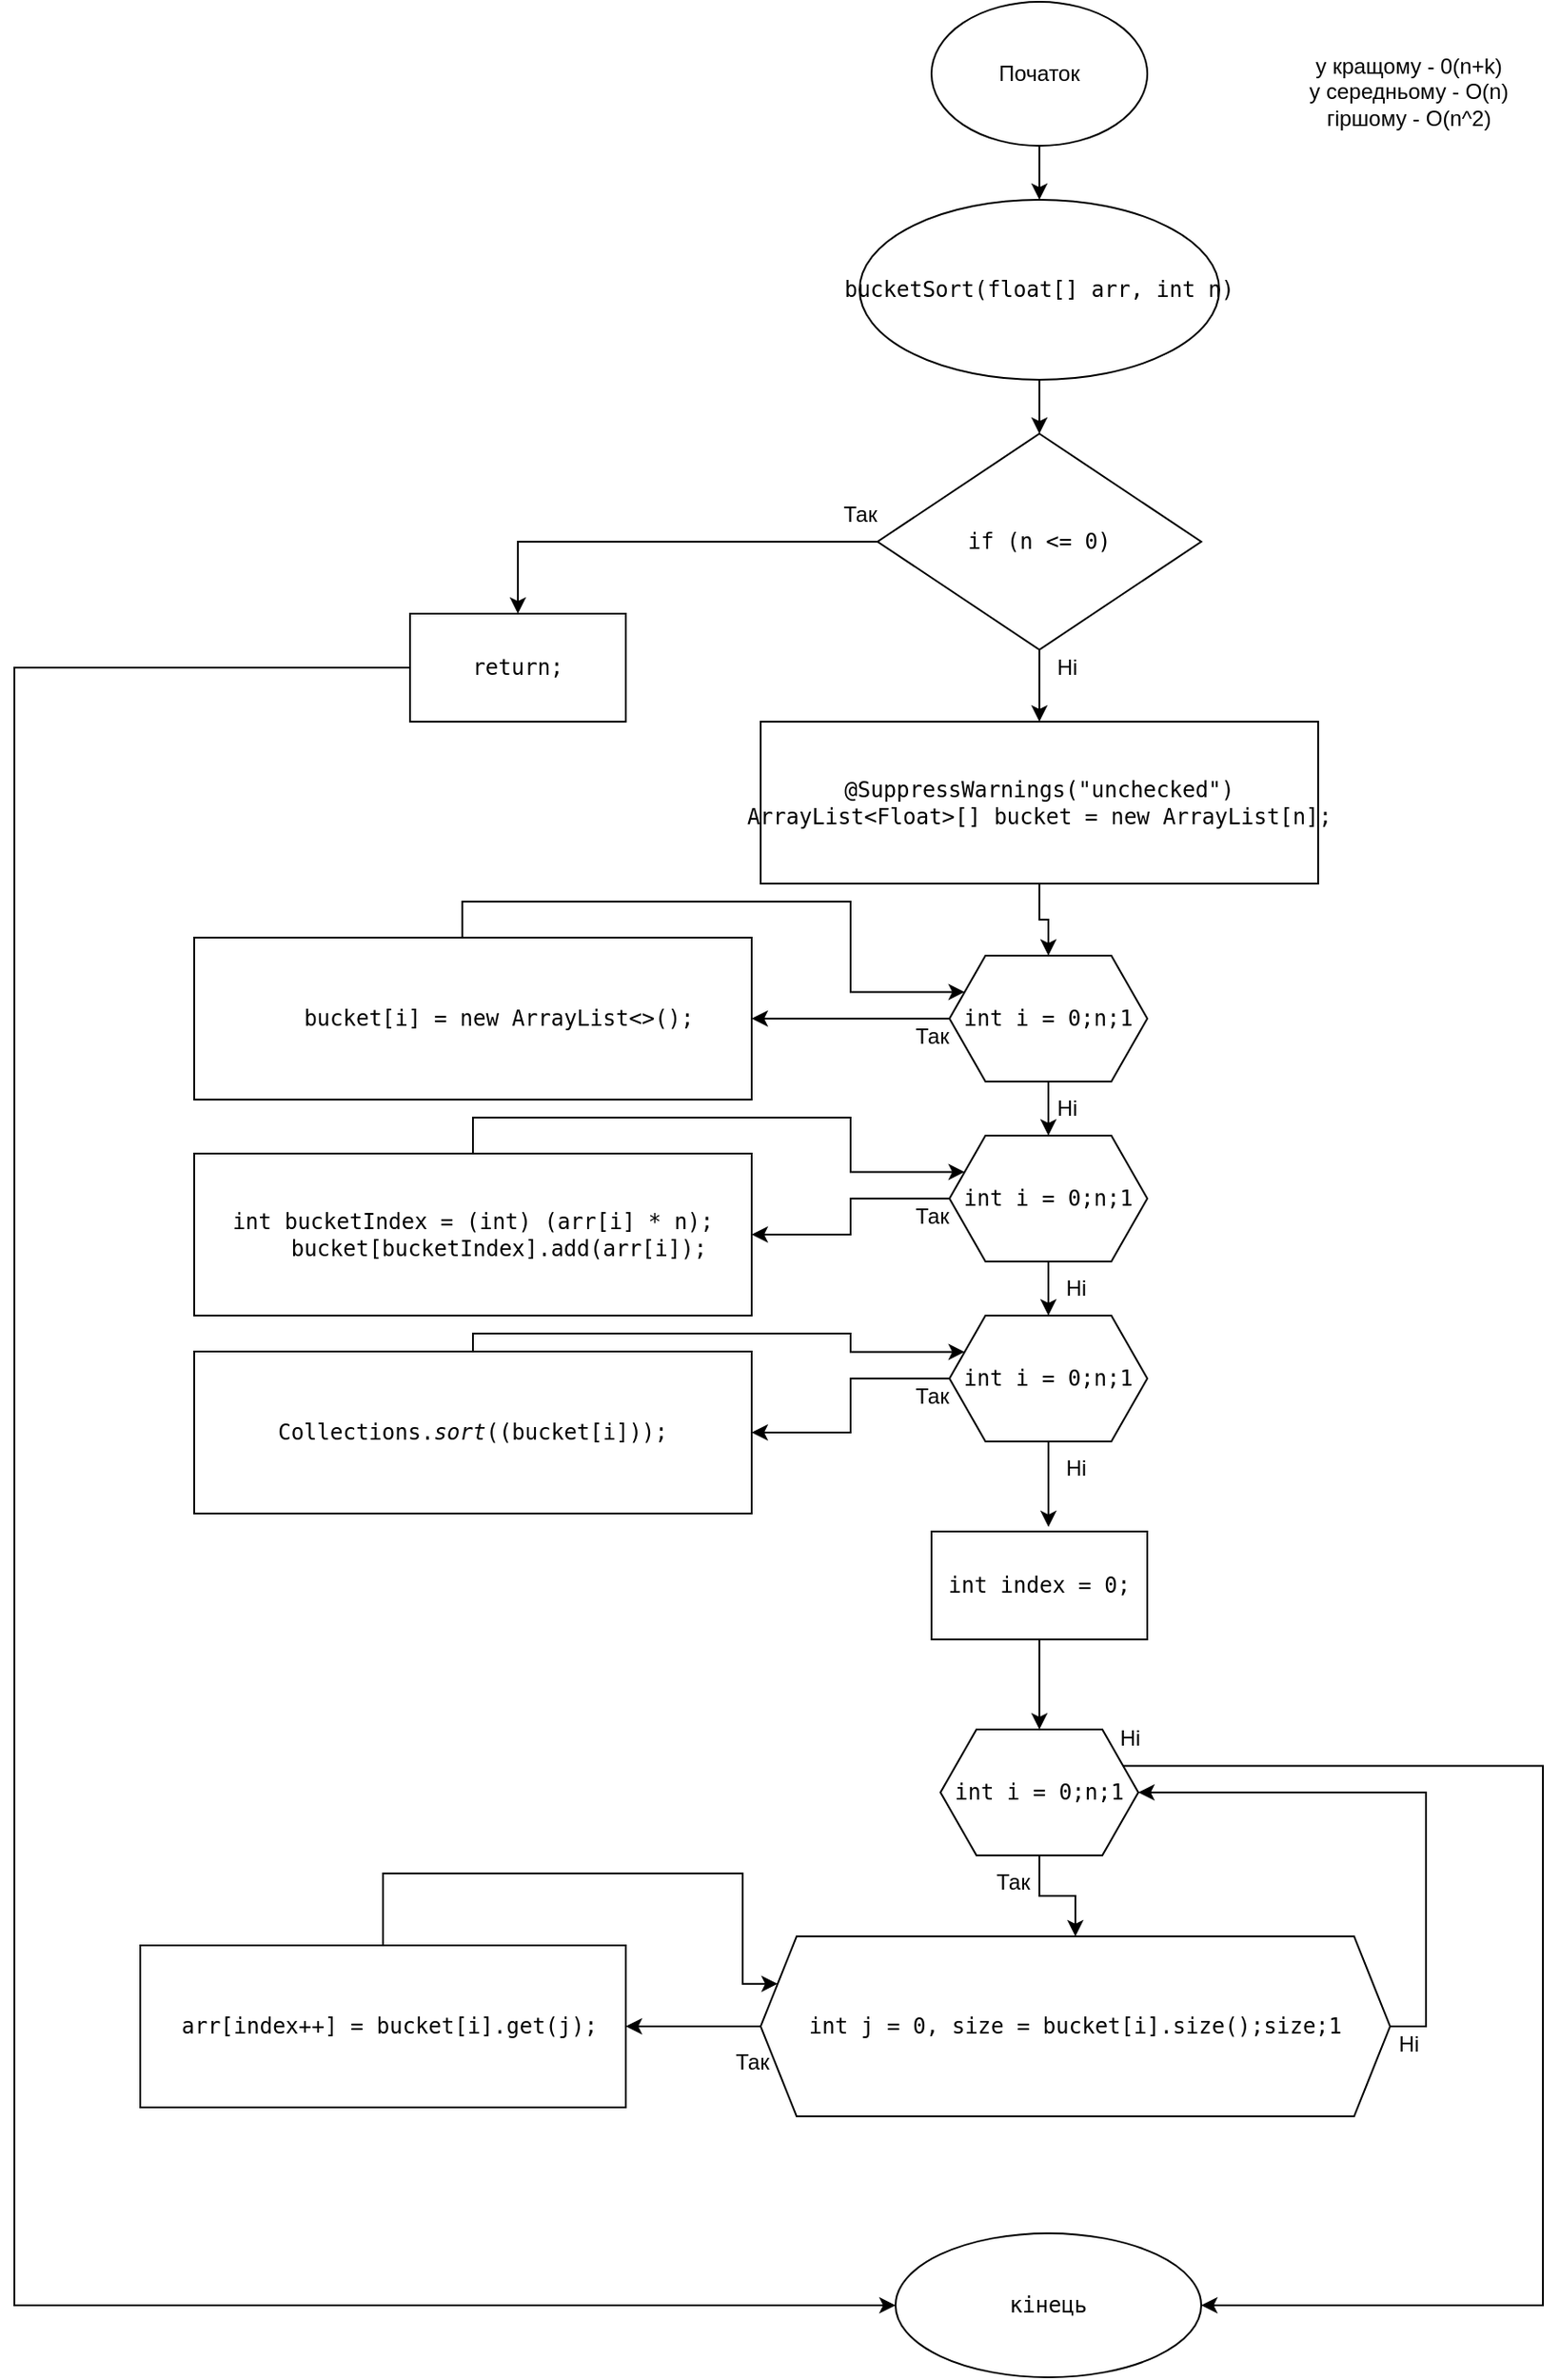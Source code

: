 <mxfile version="20.5.3" type="embed"><diagram id="23iRSUPoRavnBvh4doch" name="Page-1"><mxGraphModel dx="2114" dy="878" grid="1" gridSize="10" guides="1" tooltips="1" connect="1" arrows="1" fold="1" page="1" pageScale="1" pageWidth="827" pageHeight="1169" math="0" shadow="0"><root><mxCell id="0"/><mxCell id="1" parent="0"/><mxCell id="3" style="edgeStyle=orthogonalEdgeStyle;rounded=0;orthogonalLoop=1;jettySize=auto;html=1;entryX=0.5;entryY=0;entryDx=0;entryDy=0;fontColor=default;labelBackgroundColor=none;" edge="1" parent="1" source="4"><mxGeometry relative="1" as="geometry"><mxPoint x="120" y="220" as="targetPoint"/></mxGeometry></mxCell><mxCell id="4" value="Початок" style="ellipse;whiteSpace=wrap;html=1;fontColor=default;labelBackgroundColor=none;" vertex="1" parent="1"><mxGeometry x="60" y="110" width="120" height="80" as="geometry"/></mxCell><mxCell id="5" value="у кращому - 0(n+k)&lt;br&gt;у середньому - O(n)&lt;br&gt;гіршому - O(n^2)" style="text;html=1;align=center;verticalAlign=middle;resizable=0;points=[];autosize=1;strokeColor=none;fillColor=none;fontColor=default;labelBackgroundColor=none;" vertex="1" parent="1"><mxGeometry x="260" y="130" width="130" height="60" as="geometry"/></mxCell><mxCell id="6" value="&lt;div style=&quot;font-family: &amp;quot;JetBrains Mono&amp;quot;, monospace;&quot;&gt;&lt;pre&gt;кінець&lt;/pre&gt;&lt;/div&gt;" style="ellipse;whiteSpace=wrap;html=1;fontColor=default;labelBackgroundColor=none;" vertex="1" parent="1"><mxGeometry x="40" y="1350" width="170" height="80" as="geometry"/></mxCell><mxCell id="7" style="edgeStyle=orthogonalEdgeStyle;rounded=0;orthogonalLoop=1;jettySize=auto;html=1;entryX=0.5;entryY=0;entryDx=0;entryDy=0;fontColor=default;labelBackgroundColor=none;" edge="1" parent="1" source="8" target="11"><mxGeometry relative="1" as="geometry"/></mxCell><mxCell id="8" value="&lt;div style=&quot;font-family: &amp;quot;JetBrains Mono&amp;quot;, monospace;&quot;&gt;&lt;pre&gt;bucketSort(float[] arr&lt;span style=&quot;font-family: &amp;quot;JetBrains Mono&amp;quot;, monospace;&quot;&gt;, int &lt;/span&gt;&lt;span style=&quot;font-family: &amp;quot;JetBrains Mono&amp;quot;, monospace;&quot;&gt;n&lt;/span&gt;)&lt;/pre&gt;&lt;/div&gt;" style="ellipse;whiteSpace=wrap;html=1;fontColor=default;labelBackgroundColor=none;" vertex="1" parent="1"><mxGeometry x="20" y="220" width="200" height="100" as="geometry"/></mxCell><mxCell id="9" style="edgeStyle=orthogonalEdgeStyle;rounded=0;orthogonalLoop=1;jettySize=auto;html=1;entryX=0.5;entryY=0;entryDx=0;entryDy=0;fontColor=default;labelBackgroundColor=none;" edge="1" parent="1" source="11" target="13"><mxGeometry relative="1" as="geometry"/></mxCell><mxCell id="10" style="edgeStyle=orthogonalEdgeStyle;rounded=0;orthogonalLoop=1;jettySize=auto;html=1;entryX=0.5;entryY=0;entryDx=0;entryDy=0;fontColor=default;labelBackgroundColor=none;" edge="1" parent="1" source="11" target="15"><mxGeometry relative="1" as="geometry"/></mxCell><mxCell id="11" value="&lt;div style=&quot;font-family: &amp;quot;JetBrains Mono&amp;quot;, monospace;&quot;&gt;&lt;pre&gt;if (n &amp;lt;= &lt;span style=&quot;&quot;&gt;0)&lt;/span&gt;&lt;br&gt;&lt;/pre&gt;&lt;/div&gt;" style="rhombus;whiteSpace=wrap;html=1;fontColor=default;labelBackgroundColor=none;" vertex="1" parent="1"><mxGeometry x="30" y="350" width="180" height="120" as="geometry"/></mxCell><mxCell id="12" style="edgeStyle=orthogonalEdgeStyle;rounded=0;orthogonalLoop=1;jettySize=auto;html=1;entryX=0;entryY=0.5;entryDx=0;entryDy=0;fontColor=default;labelBackgroundColor=none;" edge="1" parent="1" source="13" target="6"><mxGeometry relative="1" as="geometry"><mxPoint x="-430" y="1030.0" as="targetPoint"/><Array as="points"><mxPoint x="-450" y="480"/><mxPoint x="-450" y="1390"/></Array></mxGeometry></mxCell><mxCell id="13" value="&lt;pre style=&quot;border-color: var(--border-color);&quot;&gt;return;&lt;/pre&gt;" style="whiteSpace=wrap;html=1;fontColor=default;labelBackgroundColor=none;" vertex="1" parent="1"><mxGeometry x="-230" y="450" width="120" height="60" as="geometry"/></mxCell><mxCell id="14" style="edgeStyle=orthogonalEdgeStyle;rounded=0;orthogonalLoop=1;jettySize=auto;html=1;entryX=0.5;entryY=0;entryDx=0;entryDy=0;fontColor=default;labelBackgroundColor=none;" edge="1" parent="1" source="15" target="24"><mxGeometry relative="1" as="geometry"/></mxCell><mxCell id="15" value="&lt;div style=&quot;font-family: &amp;quot;JetBrains Mono&amp;quot;, monospace;&quot;&gt;&lt;pre&gt;@SuppressWarnings(&lt;span style=&quot;&quot;&gt;&quot;unchecked&quot;&lt;/span&gt;)&lt;br&gt;ArrayList&amp;lt;Float&amp;gt;[] bucket = &lt;span style=&quot;&quot;&gt;new &lt;/span&gt;ArrayList[n]&lt;span style=&quot;&quot;&gt;;&lt;/span&gt;&lt;/pre&gt;&lt;/div&gt;" style="whiteSpace=wrap;html=1;fontColor=default;labelBackgroundColor=none;" vertex="1" parent="1"><mxGeometry x="-35" y="510" width="310" height="90" as="geometry"/></mxCell><mxCell id="16" style="edgeStyle=orthogonalEdgeStyle;rounded=0;orthogonalLoop=1;jettySize=auto;html=1;entryX=0;entryY=0.25;entryDx=0;entryDy=0;exitX=0.481;exitY=0.007;exitDx=0;exitDy=0;exitPerimeter=0;fontColor=default;labelBackgroundColor=none;" edge="1" parent="1" source="17" target="24"><mxGeometry relative="1" as="geometry"/></mxCell><mxCell id="17" value="&lt;div style=&quot;font-family: &amp;quot;JetBrains Mono&amp;quot;, monospace;&quot;&gt;&lt;pre&gt;&lt;div style=&quot;font-family: &amp;quot;JetBrains Mono&amp;quot;, monospace;&quot;&gt;&lt;pre&gt;    bucket[i] = &lt;span style=&quot;&quot;&gt;new &lt;/span&gt;ArrayList&amp;lt;&amp;gt;()&lt;span style=&quot;&quot;&gt;;&lt;/span&gt;&lt;/pre&gt;&lt;/div&gt;&lt;/pre&gt;&lt;/div&gt;" style="whiteSpace=wrap;html=1;fontColor=default;labelBackgroundColor=none;" vertex="1" parent="1"><mxGeometry x="-350" y="630" width="310" height="90" as="geometry"/></mxCell><mxCell id="18" style="edgeStyle=orthogonalEdgeStyle;rounded=0;orthogonalLoop=1;jettySize=auto;html=1;entryX=0;entryY=0.25;entryDx=0;entryDy=0;fontColor=default;labelBackgroundColor=none;" edge="1" parent="1" source="19" target="27"><mxGeometry relative="1" as="geometry"><Array as="points"><mxPoint x="-195" y="730"/><mxPoint x="15" y="730"/><mxPoint x="15" y="760"/></Array></mxGeometry></mxCell><mxCell id="19" value="&lt;div style=&quot;font-family: &amp;quot;JetBrains Mono&amp;quot;, monospace;&quot;&gt;&lt;pre&gt;&lt;div style=&quot;font-family: &amp;quot;JetBrains Mono&amp;quot;, monospace;&quot;&gt;&lt;pre&gt;&lt;span style=&quot;&quot;&gt;int &lt;/span&gt;bucketIndex = (&lt;span style=&quot;&quot;&gt;int&lt;/span&gt;) (arr[i] * n)&lt;span style=&quot;&quot;&gt;;&lt;br&gt;&lt;/span&gt;&lt;span style=&quot;&quot;&gt;    &lt;/span&gt;bucket[bucketIndex].add(arr[i])&lt;span style=&quot;&quot;&gt;;&lt;/span&gt;&lt;br&gt;&lt;/pre&gt;&lt;/div&gt;&lt;/pre&gt;&lt;/div&gt;" style="whiteSpace=wrap;html=1;fontColor=default;labelBackgroundColor=none;" vertex="1" parent="1"><mxGeometry x="-350" y="750" width="310" height="90" as="geometry"/></mxCell><mxCell id="20" style="edgeStyle=orthogonalEdgeStyle;rounded=0;orthogonalLoop=1;jettySize=auto;html=1;entryX=0;entryY=0.25;entryDx=0;entryDy=0;fontColor=default;labelBackgroundColor=none;" edge="1" parent="1" source="21" target="29"><mxGeometry relative="1" as="geometry"><Array as="points"><mxPoint x="-195" y="850"/><mxPoint x="15" y="850"/><mxPoint x="15" y="860"/></Array></mxGeometry></mxCell><mxCell id="21" value="&lt;div style=&quot;font-family: &amp;quot;JetBrains Mono&amp;quot;, monospace;&quot;&gt;&lt;pre&gt;&lt;div style=&quot;font-family: &amp;quot;JetBrains Mono&amp;quot;, monospace;&quot;&gt;&lt;pre&gt;Collections.&lt;span style=&quot;font-style:italic;&quot;&gt;sort&lt;/span&gt;((bucket[i]))&lt;span style=&quot;&quot;&gt;;&lt;/span&gt;&lt;br&gt;&lt;/pre&gt;&lt;/div&gt;&lt;/pre&gt;&lt;/div&gt;" style="whiteSpace=wrap;html=1;fontColor=default;labelBackgroundColor=none;" vertex="1" parent="1"><mxGeometry x="-350" y="860" width="310" height="90" as="geometry"/></mxCell><mxCell id="22" style="edgeStyle=orthogonalEdgeStyle;rounded=0;orthogonalLoop=1;jettySize=auto;html=1;entryX=0.5;entryY=0;entryDx=0;entryDy=0;fontColor=default;labelBackgroundColor=none;" edge="1" parent="1" source="24" target="27"><mxGeometry relative="1" as="geometry"/></mxCell><mxCell id="23" style="edgeStyle=orthogonalEdgeStyle;rounded=0;orthogonalLoop=1;jettySize=auto;html=1;entryX=1;entryY=0.5;entryDx=0;entryDy=0;fontColor=default;labelBackgroundColor=none;" edge="1" parent="1" source="24" target="17"><mxGeometry relative="1" as="geometry"/></mxCell><mxCell id="24" value="&lt;pre style=&quot;border-color: var(--border-color);&quot;&gt;int i = &lt;span style=&quot;border-color: var(--border-color);&quot;&gt;0&lt;/span&gt;&lt;span style=&quot;border-color: var(--border-color);&quot;&gt;;&lt;/span&gt;n&lt;span style=&quot;border-color: var(--border-color);&quot;&gt;;1&lt;/span&gt;&lt;/pre&gt;" style="shape=hexagon;perimeter=hexagonPerimeter2;whiteSpace=wrap;html=1;fixedSize=1;fontColor=default;labelBackgroundColor=none;" vertex="1" parent="1"><mxGeometry x="70" y="640" width="110" height="70" as="geometry"/></mxCell><mxCell id="25" style="edgeStyle=orthogonalEdgeStyle;rounded=0;orthogonalLoop=1;jettySize=auto;html=1;entryX=0.5;entryY=0;entryDx=0;entryDy=0;fontColor=default;labelBackgroundColor=none;" edge="1" parent="1" source="27" target="29"><mxGeometry relative="1" as="geometry"/></mxCell><mxCell id="26" style="edgeStyle=orthogonalEdgeStyle;rounded=0;orthogonalLoop=1;jettySize=auto;html=1;entryX=1;entryY=0.5;entryDx=0;entryDy=0;fontColor=default;labelBackgroundColor=none;" edge="1" parent="1" source="27" target="19"><mxGeometry relative="1" as="geometry"/></mxCell><mxCell id="27" value="&lt;pre style=&quot;border-color: var(--border-color);&quot;&gt;int i = &lt;span style=&quot;border-color: var(--border-color);&quot;&gt;0&lt;/span&gt;&lt;span style=&quot;border-color: var(--border-color);&quot;&gt;;&lt;/span&gt;n&lt;span style=&quot;border-color: var(--border-color);&quot;&gt;;1&lt;/span&gt;&lt;/pre&gt;" style="shape=hexagon;perimeter=hexagonPerimeter2;whiteSpace=wrap;html=1;fixedSize=1;fontColor=default;labelBackgroundColor=none;" vertex="1" parent="1"><mxGeometry x="70" y="740" width="110" height="70" as="geometry"/></mxCell><mxCell id="28" style="edgeStyle=orthogonalEdgeStyle;rounded=0;orthogonalLoop=1;jettySize=auto;html=1;entryX=1;entryY=0.5;entryDx=0;entryDy=0;fontColor=default;labelBackgroundColor=none;" edge="1" parent="1" source="29" target="21"><mxGeometry relative="1" as="geometry"/></mxCell><mxCell id="29" value="&lt;pre style=&quot;border-color: var(--border-color);&quot;&gt;int i = &lt;span style=&quot;border-color: var(--border-color);&quot;&gt;0&lt;/span&gt;&lt;span style=&quot;border-color: var(--border-color);&quot;&gt;;&lt;/span&gt;n&lt;span style=&quot;border-color: var(--border-color);&quot;&gt;;1&lt;/span&gt;&lt;/pre&gt;" style="shape=hexagon;perimeter=hexagonPerimeter2;whiteSpace=wrap;html=1;fixedSize=1;fontColor=default;labelBackgroundColor=none;" vertex="1" parent="1"><mxGeometry x="70" y="840" width="110" height="70" as="geometry"/></mxCell><mxCell id="30" style="edgeStyle=orthogonalEdgeStyle;rounded=0;orthogonalLoop=1;jettySize=auto;html=1;entryX=0.5;entryY=0;entryDx=0;entryDy=0;fontColor=default;labelBackgroundColor=none;" edge="1" parent="1" source="31" target="36"><mxGeometry relative="1" as="geometry"/></mxCell><mxCell id="31" value="&lt;div style=&quot;font-family: &amp;quot;JetBrains Mono&amp;quot;, monospace;&quot;&gt;&lt;pre&gt;int index = &lt;span style=&quot;&quot;&gt;0&lt;/span&gt;&lt;span style=&quot;&quot;&gt;;&lt;/span&gt;&lt;/pre&gt;&lt;/div&gt;" style="rounded=0;whiteSpace=wrap;html=1;fontColor=default;labelBackgroundColor=none;" vertex="1" parent="1"><mxGeometry x="60" y="960" width="120" height="60" as="geometry"/></mxCell><mxCell id="32" style="edgeStyle=orthogonalEdgeStyle;rounded=0;orthogonalLoop=1;jettySize=auto;html=1;entryX=0;entryY=0.25;entryDx=0;entryDy=0;exitX=0.5;exitY=0;exitDx=0;exitDy=0;fontColor=default;labelBackgroundColor=none;" edge="1" parent="1" source="33" target="39"><mxGeometry relative="1" as="geometry"><Array as="points"><mxPoint x="-245" y="1150"/><mxPoint x="-45" y="1150"/></Array></mxGeometry></mxCell><mxCell id="33" value="&lt;div style=&quot;font-family: &amp;quot;JetBrains Mono&amp;quot;, monospace;&quot;&gt;&lt;pre&gt;&lt;div style=&quot;font-family: &amp;quot;JetBrains Mono&amp;quot;, monospace;&quot;&gt;&lt;pre&gt;&lt;div style=&quot;font-family: &amp;quot;JetBrains Mono&amp;quot;, monospace;&quot;&gt;&lt;pre&gt; arr[index++] = bucket[i].get(j)&lt;span style=&quot;&quot;&gt;;&lt;/span&gt;&lt;br&gt;&lt;/pre&gt;&lt;/div&gt;&lt;/pre&gt;&lt;/div&gt;&lt;/pre&gt;&lt;/div&gt;" style="whiteSpace=wrap;html=1;fontColor=default;labelBackgroundColor=none;" vertex="1" parent="1"><mxGeometry x="-380" y="1190" width="270" height="90" as="geometry"/></mxCell><mxCell id="34" style="edgeStyle=orthogonalEdgeStyle;rounded=0;orthogonalLoop=1;jettySize=auto;html=1;entryX=0.5;entryY=0;entryDx=0;entryDy=0;fontColor=default;labelBackgroundColor=none;" edge="1" parent="1" source="36" target="39"><mxGeometry relative="1" as="geometry"/></mxCell><mxCell id="35" style="edgeStyle=orthogonalEdgeStyle;rounded=0;orthogonalLoop=1;jettySize=auto;html=1;exitX=1;exitY=0.25;exitDx=0;exitDy=0;entryX=1;entryY=0.5;entryDx=0;entryDy=0;fontColor=default;labelBackgroundColor=none;" edge="1" parent="1" source="36" target="6"><mxGeometry relative="1" as="geometry"><Array as="points"><mxPoint x="400" y="1090"/><mxPoint x="400" y="1390"/></Array></mxGeometry></mxCell><mxCell id="36" value="&lt;pre style=&quot;border-color: var(--border-color);&quot;&gt;int i = &lt;span style=&quot;border-color: var(--border-color);&quot;&gt;0&lt;/span&gt;&lt;span style=&quot;border-color: var(--border-color);&quot;&gt;;&lt;/span&gt;n&lt;span style=&quot;border-color: var(--border-color);&quot;&gt;;1&lt;/span&gt;&lt;/pre&gt;" style="shape=hexagon;perimeter=hexagonPerimeter2;whiteSpace=wrap;html=1;fixedSize=1;fontColor=default;labelBackgroundColor=none;" vertex="1" parent="1"><mxGeometry x="65" y="1070" width="110" height="70" as="geometry"/></mxCell><mxCell id="37" style="edgeStyle=orthogonalEdgeStyle;rounded=0;orthogonalLoop=1;jettySize=auto;html=1;entryX=1;entryY=0.5;entryDx=0;entryDy=0;fontColor=default;labelBackgroundColor=none;" edge="1" parent="1" source="39" target="33"><mxGeometry relative="1" as="geometry"/></mxCell><mxCell id="38" style="edgeStyle=orthogonalEdgeStyle;rounded=0;orthogonalLoop=1;jettySize=auto;html=1;entryX=1;entryY=0.5;entryDx=0;entryDy=0;exitX=1;exitY=0.5;exitDx=0;exitDy=0;fontColor=default;labelBackgroundColor=none;" edge="1" parent="1" source="39" target="36"><mxGeometry relative="1" as="geometry"/></mxCell><mxCell id="39" value="&lt;pre style=&quot;border-color: var(--border-color);&quot;&gt;&lt;pre style=&quot;border-color: var(--border-color);&quot;&gt;int j = &lt;span style=&quot;border-color: var(--border-color);&quot;&gt;0&lt;/span&gt;&lt;span style=&quot;border-color: var(--border-color);&quot;&gt;, &lt;/span&gt;size = bucket[i].size()&lt;span style=&quot;border-color: var(--border-color);&quot;&gt;;&lt;/span&gt;size&lt;span style=&quot;border-color: var(--border-color);&quot;&gt;;1&lt;/span&gt;&lt;/pre&gt;&lt;/pre&gt;" style="shape=hexagon;perimeter=hexagonPerimeter2;whiteSpace=wrap;html=1;fixedSize=1;fontColor=default;labelBackgroundColor=none;" vertex="1" parent="1"><mxGeometry x="-35" y="1185" width="350" height="100" as="geometry"/></mxCell><mxCell id="40" style="edgeStyle=orthogonalEdgeStyle;rounded=0;orthogonalLoop=1;jettySize=auto;html=1;entryX=0.542;entryY=-0.041;entryDx=0;entryDy=0;entryPerimeter=0;fontColor=default;labelBackgroundColor=none;" edge="1" parent="1" source="29" target="31"><mxGeometry relative="1" as="geometry"/></mxCell><mxCell id="41" value="Так" style="text;html=1;align=center;verticalAlign=middle;resizable=0;points=[];autosize=1;strokeColor=none;fillColor=none;fontColor=default;labelBackgroundColor=none;" vertex="1" parent="1"><mxGeometry y="380" width="40" height="30" as="geometry"/></mxCell><mxCell id="42" value="Ні" style="text;html=1;align=center;verticalAlign=middle;resizable=0;points=[];autosize=1;strokeColor=none;fillColor=none;fontColor=default;labelBackgroundColor=none;" vertex="1" parent="1"><mxGeometry x="120" y="465" width="30" height="30" as="geometry"/></mxCell><mxCell id="43" value="Так" style="text;html=1;align=center;verticalAlign=middle;resizable=0;points=[];autosize=1;strokeColor=none;fillColor=none;fontColor=default;labelBackgroundColor=none;" vertex="1" parent="1"><mxGeometry x="40" y="670" width="40" height="30" as="geometry"/></mxCell><mxCell id="44" value="Так" style="text;html=1;align=center;verticalAlign=middle;resizable=0;points=[];autosize=1;strokeColor=none;fillColor=none;fontColor=default;labelBackgroundColor=none;" vertex="1" parent="1"><mxGeometry x="40" y="770" width="40" height="30" as="geometry"/></mxCell><mxCell id="45" value="Так" style="text;html=1;align=center;verticalAlign=middle;resizable=0;points=[];autosize=1;strokeColor=none;fillColor=none;fontColor=default;labelBackgroundColor=none;" vertex="1" parent="1"><mxGeometry x="40" y="870" width="40" height="30" as="geometry"/></mxCell><mxCell id="46" value="Ні" style="text;html=1;align=center;verticalAlign=middle;resizable=0;points=[];autosize=1;strokeColor=none;fillColor=none;fontColor=default;labelBackgroundColor=none;" vertex="1" parent="1"><mxGeometry x="120" y="710" width="30" height="30" as="geometry"/></mxCell><mxCell id="47" value="Ні" style="text;html=1;align=center;verticalAlign=middle;resizable=0;points=[];autosize=1;strokeColor=none;fillColor=none;fontColor=default;labelBackgroundColor=none;" vertex="1" parent="1"><mxGeometry x="125" y="810" width="30" height="30" as="geometry"/></mxCell><mxCell id="48" value="Ні" style="text;html=1;align=center;verticalAlign=middle;resizable=0;points=[];autosize=1;strokeColor=none;fillColor=none;fontColor=default;labelBackgroundColor=none;" vertex="1" parent="1"><mxGeometry x="125" y="910" width="30" height="30" as="geometry"/></mxCell><mxCell id="49" value="Так" style="text;html=1;align=center;verticalAlign=middle;resizable=0;points=[];autosize=1;strokeColor=none;fillColor=none;fontColor=default;labelBackgroundColor=none;" vertex="1" parent="1"><mxGeometry x="85" y="1140" width="40" height="30" as="geometry"/></mxCell><mxCell id="50" value="Так" style="text;html=1;align=center;verticalAlign=middle;resizable=0;points=[];autosize=1;strokeColor=none;fillColor=none;fontColor=default;labelBackgroundColor=none;" vertex="1" parent="1"><mxGeometry x="-60" y="1240" width="40" height="30" as="geometry"/></mxCell><mxCell id="51" value="Ні" style="text;html=1;align=center;verticalAlign=middle;resizable=0;points=[];autosize=1;strokeColor=none;fillColor=none;fontColor=default;labelBackgroundColor=none;" vertex="1" parent="1"><mxGeometry x="310" y="1230" width="30" height="30" as="geometry"/></mxCell><mxCell id="52" value="Ні" style="text;html=1;align=center;verticalAlign=middle;resizable=0;points=[];autosize=1;strokeColor=none;fillColor=none;fontColor=default;labelBackgroundColor=none;" vertex="1" parent="1"><mxGeometry x="155" y="1060" width="30" height="30" as="geometry"/></mxCell></root></mxGraphModel></diagram></mxfile>